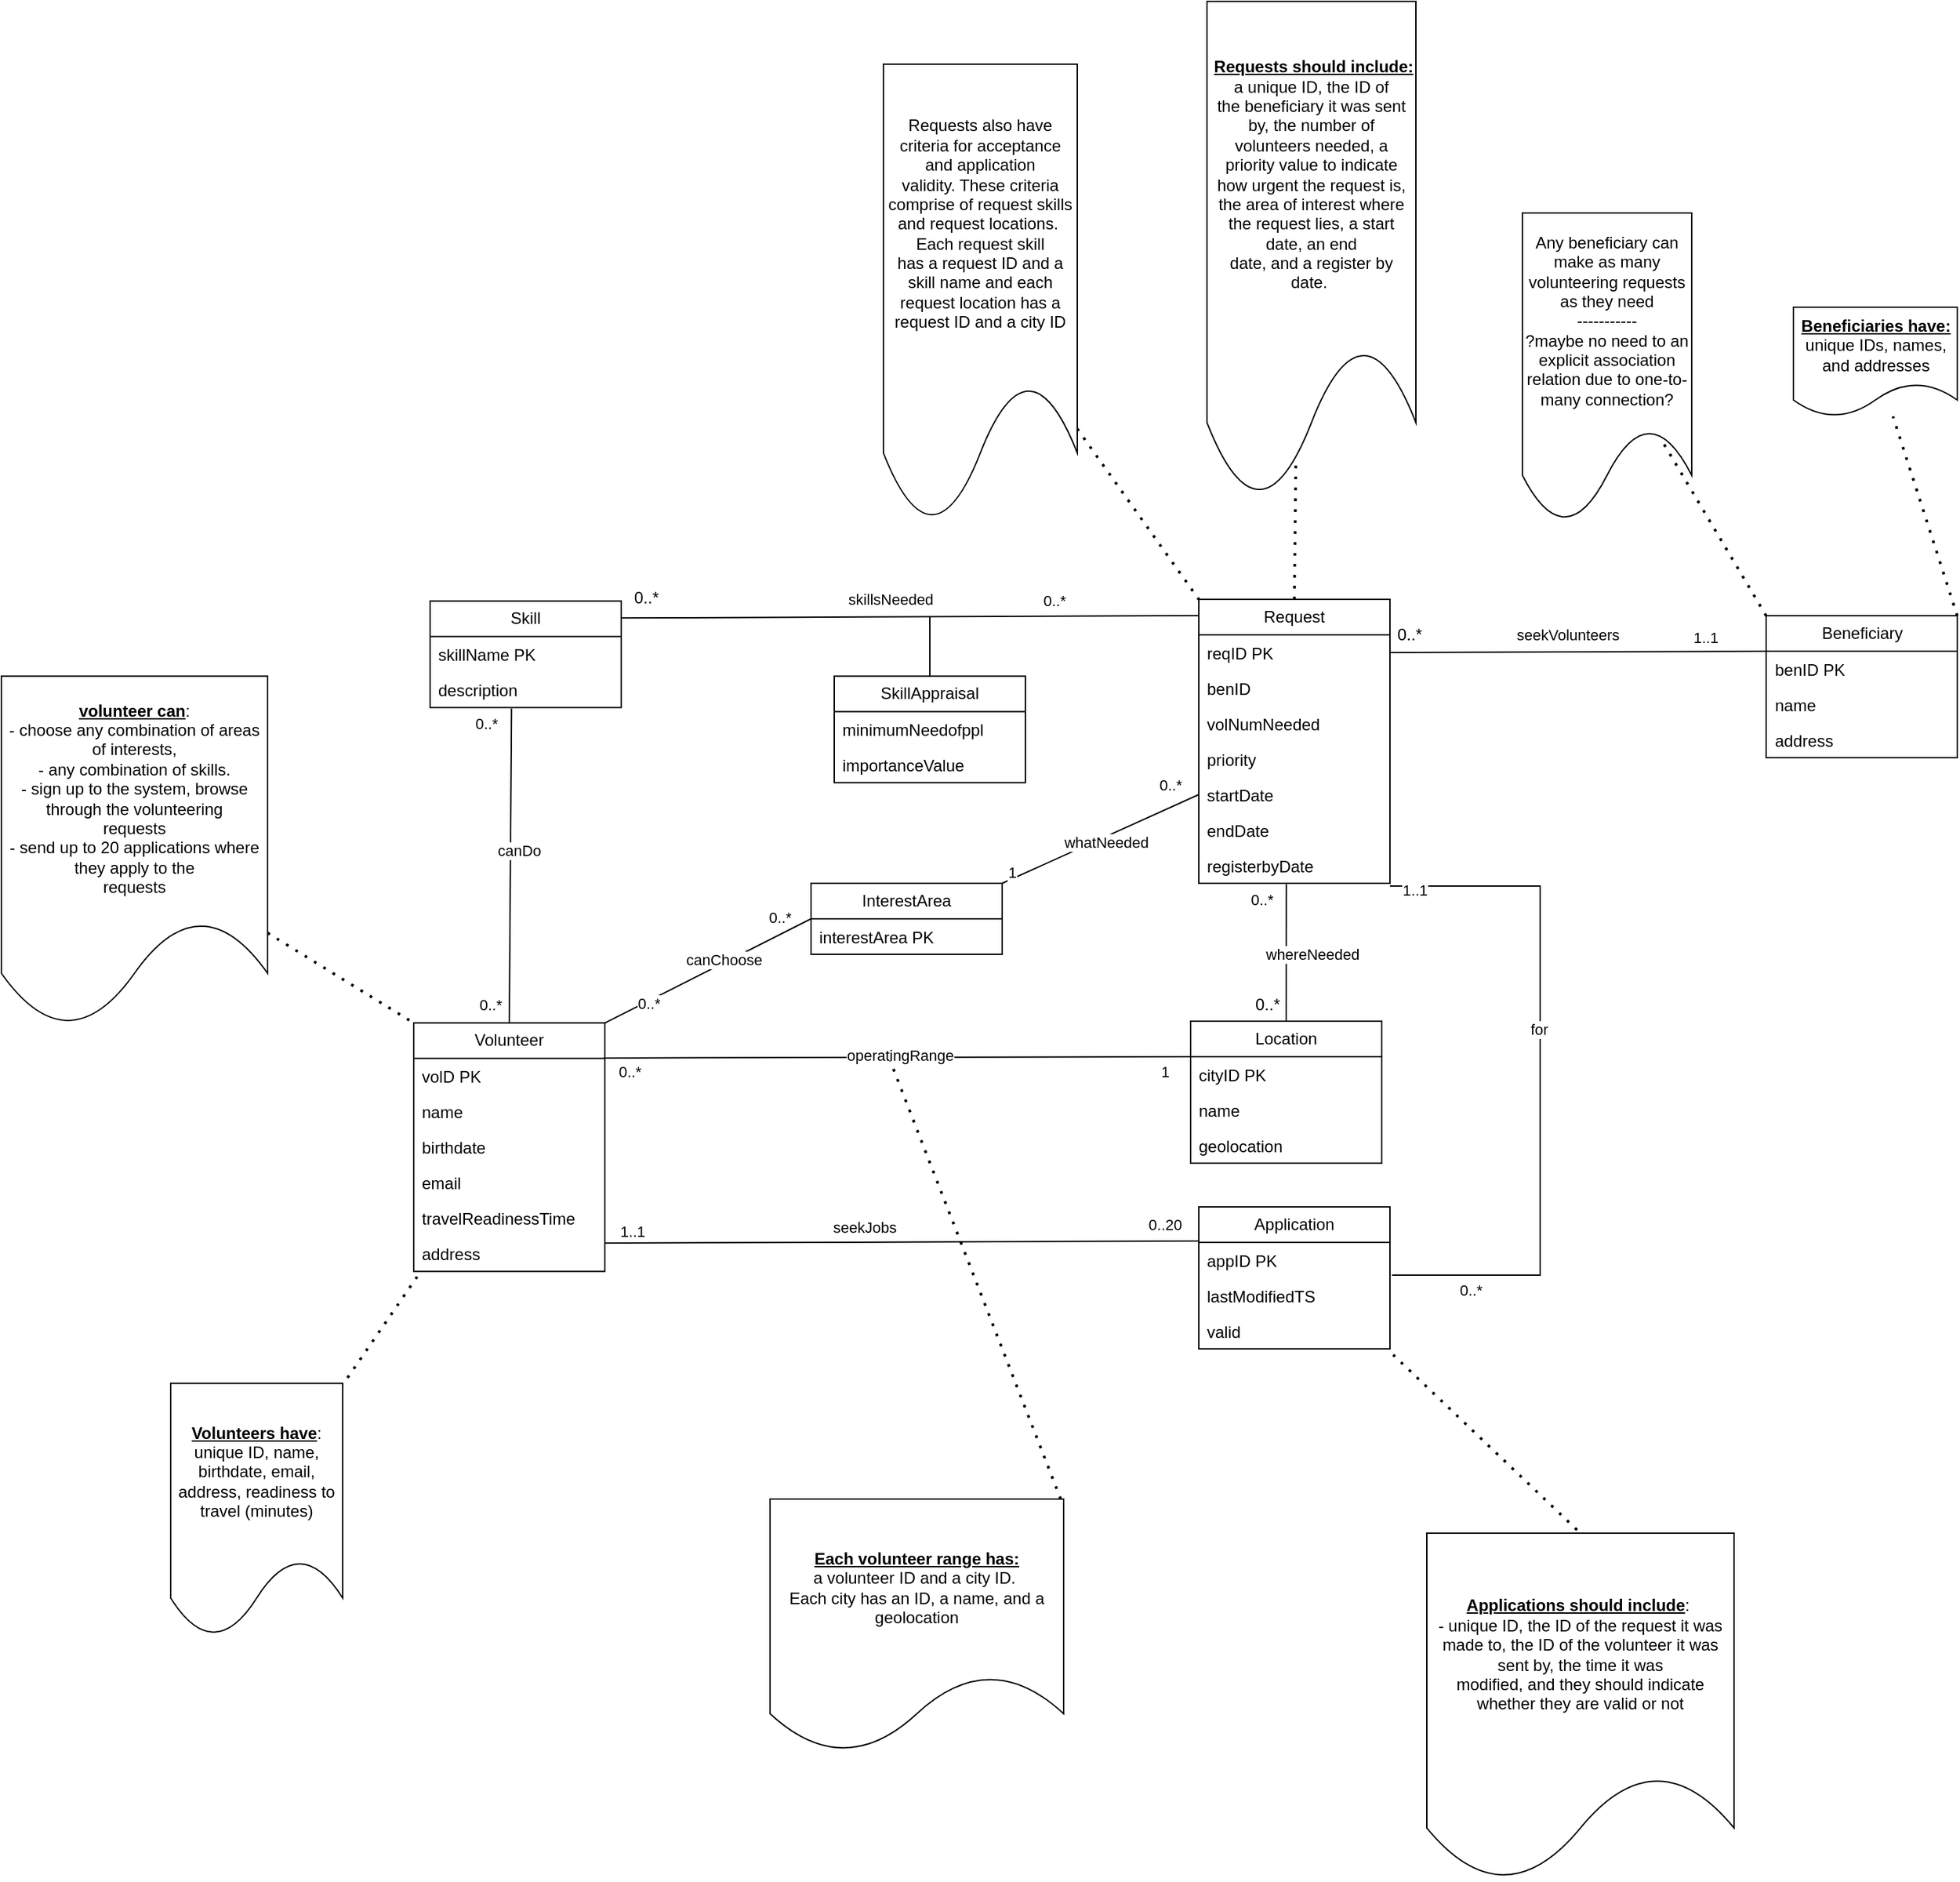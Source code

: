 <mxfile version="24.4.0" type="device">
  <diagram name="Page-1" id="inJNz4n0Zh9Nl0F3ZKG1">
    <mxGraphModel dx="1586" dy="1914" grid="0" gridSize="10" guides="1" tooltips="1" connect="1" arrows="1" fold="1" page="0" pageScale="1" pageWidth="850" pageHeight="1100" math="0" shadow="0">
      <root>
        <mxCell id="0" />
        <mxCell id="1" parent="0" />
        <mxCell id="FVu5-wftmzcErBMeZo72-6" value="Beneficiary" style="swimlane;fontStyle=0;childLayout=stackLayout;horizontal=1;startSize=26;fillColor=none;horizontalStack=0;resizeParent=1;resizeParentMax=0;resizeLast=0;collapsible=1;marginBottom=0;whiteSpace=wrap;html=1;" parent="1" vertex="1">
          <mxGeometry x="637.5" y="-23" width="140" height="104" as="geometry" />
        </mxCell>
        <mxCell id="FVu5-wftmzcErBMeZo72-7" value="benID PK" style="text;strokeColor=none;fillColor=none;align=left;verticalAlign=top;spacingLeft=4;spacingRight=4;overflow=hidden;rotatable=0;points=[[0,0.5],[1,0.5]];portConstraint=eastwest;whiteSpace=wrap;html=1;" parent="FVu5-wftmzcErBMeZo72-6" vertex="1">
          <mxGeometry y="26" width="140" height="26" as="geometry" />
        </mxCell>
        <mxCell id="FVu5-wftmzcErBMeZo72-8" value="name" style="text;strokeColor=none;fillColor=none;align=left;verticalAlign=top;spacingLeft=4;spacingRight=4;overflow=hidden;rotatable=0;points=[[0,0.5],[1,0.5]];portConstraint=eastwest;whiteSpace=wrap;html=1;" parent="FVu5-wftmzcErBMeZo72-6" vertex="1">
          <mxGeometry y="52" width="140" height="26" as="geometry" />
        </mxCell>
        <mxCell id="FVu5-wftmzcErBMeZo72-9" value="address" style="text;strokeColor=none;fillColor=none;align=left;verticalAlign=top;spacingLeft=4;spacingRight=4;overflow=hidden;rotatable=0;points=[[0,0.5],[1,0.5]];portConstraint=eastwest;whiteSpace=wrap;html=1;" parent="FVu5-wftmzcErBMeZo72-6" vertex="1">
          <mxGeometry y="78" width="140" height="26" as="geometry" />
        </mxCell>
        <mxCell id="FVu5-wftmzcErBMeZo72-20" value="&lt;b&gt;&lt;u&gt;Beneficiaries have:&lt;/u&gt;&lt;/b&gt; unique IDs, names, and addresses" style="shape=document;whiteSpace=wrap;html=1;boundedLbl=1;" parent="1" vertex="1">
          <mxGeometry x="657.5" y="-249" width="120" height="80" as="geometry" />
        </mxCell>
        <mxCell id="FVu5-wftmzcErBMeZo72-21" value="Any beneficiary can make as many &lt;br&gt;volunteering requests as they need&lt;br&gt;-----------&lt;div&gt;?maybe no need to an explicit association relation due to one-to-many connection?&lt;/div&gt;" style="shape=document;whiteSpace=wrap;html=1;boundedLbl=1;" parent="1" vertex="1">
          <mxGeometry x="459" y="-318" width="124" height="226" as="geometry" />
        </mxCell>
        <mxCell id="FVu5-wftmzcErBMeZo72-22" value="&amp;nbsp;&lt;b&gt;&lt;u&gt;Requests should include:&lt;/u&gt;&lt;/b&gt; a unique ID, the ID of the&amp;nbsp;beneficiary it was sent by, the number of volunteers needed, a priority value to indicate &lt;br&gt;how urgent the request is, the area of interest where the request lies, a start date, an end &lt;br&gt;date, and a register by date.&amp;nbsp;" style="shape=document;whiteSpace=wrap;html=1;boundedLbl=1;" parent="1" vertex="1">
          <mxGeometry x="228" y="-473" width="153" height="363" as="geometry" />
        </mxCell>
        <mxCell id="FVu5-wftmzcErBMeZo72-26" value="" style="endArrow=none;dashed=1;html=1;dashPattern=1 3;strokeWidth=2;rounded=0;fontSize=12;startSize=8;endSize=8;curved=1;exitX=1;exitY=0;exitDx=0;exitDy=0;" parent="1" source="FVu5-wftmzcErBMeZo72-6" target="FVu5-wftmzcErBMeZo72-20" edge="1">
          <mxGeometry width="50" height="50" relative="1" as="geometry">
            <mxPoint x="306.5" y="78" as="sourcePoint" />
            <mxPoint x="356.5" y="28" as="targetPoint" />
          </mxGeometry>
        </mxCell>
        <mxCell id="FVu5-wftmzcErBMeZo72-27" value="" style="endArrow=none;dashed=1;html=1;dashPattern=1 3;strokeWidth=2;rounded=0;fontSize=12;startSize=8;endSize=8;curved=1;exitX=0.5;exitY=0;exitDx=0;exitDy=0;entryX=0.425;entryY=0.936;entryDx=0;entryDy=0;entryPerimeter=0;" parent="1" source="FVu5-wftmzcErBMeZo72-13" target="FVu5-wftmzcErBMeZo72-22" edge="1">
          <mxGeometry width="50" height="50" relative="1" as="geometry">
            <mxPoint x="403" y="-7" as="sourcePoint" />
            <mxPoint x="393" y="-63" as="targetPoint" />
            <Array as="points" />
          </mxGeometry>
        </mxCell>
        <mxCell id="FVu5-wftmzcErBMeZo72-31" value="&lt;b&gt;&lt;u&gt;Volunteers have&lt;/u&gt;&lt;/b&gt;: unique ID, name, birthdate, email, address, readiness to &lt;br&gt;travel (minutes)" style="shape=document;whiteSpace=wrap;html=1;boundedLbl=1;" parent="1" vertex="1">
          <mxGeometry x="-531" y="539.28" width="126" height="185" as="geometry" />
        </mxCell>
        <mxCell id="FVu5-wftmzcErBMeZo72-32" style="edgeStyle=none;curved=1;rounded=0;orthogonalLoop=1;jettySize=auto;html=1;exitX=0.75;exitY=0;exitDx=0;exitDy=0;fontSize=12;startSize=8;endSize=8;" parent="1" source="FVu5-wftmzcErBMeZo72-31" target="FVu5-wftmzcErBMeZo72-31" edge="1">
          <mxGeometry relative="1" as="geometry" />
        </mxCell>
        <mxCell id="FVu5-wftmzcErBMeZo72-37" value="Requests also have criteria for acceptance and application&lt;br&gt;validity. These criteria comprise of request skills and request locations.&amp;nbsp;&lt;div&gt;Each request skill &lt;br&gt;has a request ID and a skill name and each request location has a request ID and a city ID&lt;/div&gt;" style="shape=document;whiteSpace=wrap;html=1;boundedLbl=1;" parent="1" vertex="1">
          <mxGeometry x="-9" y="-427" width="142" height="335" as="geometry" />
        </mxCell>
        <mxCell id="FVu5-wftmzcErBMeZo72-41" value="" style="endArrow=none;dashed=1;html=1;dashPattern=1 3;strokeWidth=2;rounded=0;fontSize=12;startSize=8;endSize=8;curved=1;exitX=0.018;exitY=1.148;exitDx=0;exitDy=0;exitPerimeter=0;" parent="1" source="FVu5-wftmzcErBMeZo72-36" target="FVu5-wftmzcErBMeZo72-31" edge="1">
          <mxGeometry width="50" height="50" relative="1" as="geometry">
            <mxPoint x="-531" y="-147.72" as="sourcePoint" />
            <mxPoint x="-481" y="-197.72" as="targetPoint" />
          </mxGeometry>
        </mxCell>
        <mxCell id="FVu5-wftmzcErBMeZo72-42" value="SkillAppraisal" style="swimlane;fontStyle=0;childLayout=stackLayout;horizontal=1;startSize=26;fillColor=none;horizontalStack=0;resizeParent=1;resizeParentMax=0;resizeLast=0;collapsible=1;marginBottom=0;whiteSpace=wrap;html=1;" parent="1" vertex="1">
          <mxGeometry x="-45" y="21.28" width="140" height="78" as="geometry" />
        </mxCell>
        <mxCell id="FVu5-wftmzcErBMeZo72-51" value="minimumNeedofppl" style="text;strokeColor=none;fillColor=none;align=left;verticalAlign=top;spacingLeft=4;spacingRight=4;overflow=hidden;rotatable=0;points=[[0,0.5],[1,0.5]];portConstraint=eastwest;whiteSpace=wrap;html=1;" parent="FVu5-wftmzcErBMeZo72-42" vertex="1">
          <mxGeometry y="26" width="140" height="26" as="geometry" />
        </mxCell>
        <mxCell id="_f30rzCHX-MgUP1Y_BIB-22" value="importanceValue" style="text;strokeColor=none;fillColor=none;align=left;verticalAlign=top;spacingLeft=4;spacingRight=4;overflow=hidden;rotatable=0;points=[[0,0.5],[1,0.5]];portConstraint=eastwest;whiteSpace=wrap;html=1;" parent="FVu5-wftmzcErBMeZo72-42" vertex="1">
          <mxGeometry y="52" width="140" height="26" as="geometry" />
        </mxCell>
        <mxCell id="_f30rzCHX-MgUP1Y_BIB-1" value="" style="endArrow=none;html=1;rounded=0;entryX=0;entryY=0.25;entryDx=0;entryDy=0;exitX=1;exitY=0.5;exitDx=0;exitDy=0;" parent="1" source="FVu5-wftmzcErBMeZo72-14" target="FVu5-wftmzcErBMeZo72-6" edge="1">
          <mxGeometry width="50" height="50" relative="1" as="geometry">
            <mxPoint x="410" y="8" as="sourcePoint" />
            <mxPoint x="221" y="-58" as="targetPoint" />
          </mxGeometry>
        </mxCell>
        <mxCell id="_f30rzCHX-MgUP1Y_BIB-8" value="&lt;span style=&quot;font-size: 12px;&quot;&gt;0..*&lt;/span&gt;" style="edgeLabel;html=1;align=center;verticalAlign=middle;resizable=0;points=[];" parent="_f30rzCHX-MgUP1Y_BIB-1" vertex="1" connectable="0">
          <mxGeometry x="0.097" y="-2" relative="1" as="geometry">
            <mxPoint x="-137" y="-15" as="offset" />
          </mxGeometry>
        </mxCell>
        <mxCell id="_f30rzCHX-MgUP1Y_BIB-9" value="1..1" style="edgeLabel;html=1;align=center;verticalAlign=middle;resizable=0;points=[];" parent="_f30rzCHX-MgUP1Y_BIB-1" vertex="1" connectable="0">
          <mxGeometry x="0.276" y="-1" relative="1" as="geometry">
            <mxPoint x="55" y="-12" as="offset" />
          </mxGeometry>
        </mxCell>
        <mxCell id="_f30rzCHX-MgUP1Y_BIB-43" value="seekVolunteers" style="edgeLabel;html=1;align=center;verticalAlign=middle;resizable=0;points=[];" parent="_f30rzCHX-MgUP1Y_BIB-1" vertex="1" connectable="0">
          <mxGeometry x="0.06" y="1" relative="1" as="geometry">
            <mxPoint x="-16" y="-12" as="offset" />
          </mxGeometry>
        </mxCell>
        <mxCell id="FVu5-wftmzcErBMeZo72-52" value="Skill" style="swimlane;fontStyle=0;childLayout=stackLayout;horizontal=1;startSize=26;fillColor=none;horizontalStack=0;resizeParent=1;resizeParentMax=0;resizeLast=0;collapsible=1;marginBottom=0;whiteSpace=wrap;html=1;" parent="1" vertex="1">
          <mxGeometry x="-341" y="-33.72" width="140" height="78" as="geometry" />
        </mxCell>
        <mxCell id="FVu5-wftmzcErBMeZo72-53" value="skillName PK" style="text;strokeColor=none;fillColor=none;align=left;verticalAlign=top;spacingLeft=4;spacingRight=4;overflow=hidden;rotatable=0;points=[[0,0.5],[1,0.5]];portConstraint=eastwest;whiteSpace=wrap;html=1;" parent="FVu5-wftmzcErBMeZo72-52" vertex="1">
          <mxGeometry y="26" width="140" height="26" as="geometry" />
        </mxCell>
        <mxCell id="_f30rzCHX-MgUP1Y_BIB-15" value="description" style="text;strokeColor=none;fillColor=none;align=left;verticalAlign=top;spacingLeft=4;spacingRight=4;overflow=hidden;rotatable=0;points=[[0,0.5],[1,0.5]];portConstraint=eastwest;whiteSpace=wrap;html=1;" parent="FVu5-wftmzcErBMeZo72-52" vertex="1">
          <mxGeometry y="52" width="140" height="26" as="geometry" />
        </mxCell>
        <mxCell id="FVu5-wftmzcErBMeZo72-57" value="Location" style="swimlane;fontStyle=0;childLayout=stackLayout;horizontal=1;startSize=26;fillColor=none;horizontalStack=0;resizeParent=1;resizeParentMax=0;resizeLast=0;collapsible=1;marginBottom=0;whiteSpace=wrap;html=1;" parent="1" vertex="1">
          <mxGeometry x="216" y="274" width="140" height="104" as="geometry" />
        </mxCell>
        <mxCell id="FVu5-wftmzcErBMeZo72-58" value="cityID PK" style="text;strokeColor=none;fillColor=none;align=left;verticalAlign=top;spacingLeft=4;spacingRight=4;overflow=hidden;rotatable=0;points=[[0,0.5],[1,0.5]];portConstraint=eastwest;whiteSpace=wrap;html=1;" parent="FVu5-wftmzcErBMeZo72-57" vertex="1">
          <mxGeometry y="26" width="140" height="26" as="geometry" />
        </mxCell>
        <mxCell id="_f30rzCHX-MgUP1Y_BIB-86" value="name" style="text;strokeColor=none;fillColor=none;align=left;verticalAlign=top;spacingLeft=4;spacingRight=4;overflow=hidden;rotatable=0;points=[[0,0.5],[1,0.5]];portConstraint=eastwest;whiteSpace=wrap;html=1;" parent="FVu5-wftmzcErBMeZo72-57" vertex="1">
          <mxGeometry y="52" width="140" height="26" as="geometry" />
        </mxCell>
        <mxCell id="_f30rzCHX-MgUP1Y_BIB-87" value="geolocation" style="text;strokeColor=none;fillColor=none;align=left;verticalAlign=top;spacingLeft=4;spacingRight=4;overflow=hidden;rotatable=0;points=[[0,0.5],[1,0.5]];portConstraint=eastwest;whiteSpace=wrap;html=1;" parent="FVu5-wftmzcErBMeZo72-57" vertex="1">
          <mxGeometry y="78" width="140" height="26" as="geometry" />
        </mxCell>
        <mxCell id="_f30rzCHX-MgUP1Y_BIB-18" value="" style="endArrow=none;html=1;rounded=0;entryX=0.003;entryY=0.057;entryDx=0;entryDy=0;exitX=1.001;exitY=0.159;exitDx=0;exitDy=0;entryPerimeter=0;exitPerimeter=0;" parent="1" source="FVu5-wftmzcErBMeZo72-52" target="FVu5-wftmzcErBMeZo72-13" edge="1">
          <mxGeometry width="50" height="50" relative="1" as="geometry">
            <mxPoint x="420" y="18" as="sourcePoint" />
            <mxPoint x="648" y="18" as="targetPoint" />
          </mxGeometry>
        </mxCell>
        <mxCell id="_f30rzCHX-MgUP1Y_BIB-19" value="&lt;span style=&quot;font-size: 12px;&quot;&gt;0..*&lt;/span&gt;" style="edgeLabel;html=1;align=center;verticalAlign=middle;resizable=0;points=[];" parent="_f30rzCHX-MgUP1Y_BIB-18" vertex="1" connectable="0">
          <mxGeometry x="0.097" y="-2" relative="1" as="geometry">
            <mxPoint x="-214" y="-16" as="offset" />
          </mxGeometry>
        </mxCell>
        <mxCell id="_f30rzCHX-MgUP1Y_BIB-20" value="0..*" style="edgeLabel;html=1;align=center;verticalAlign=middle;resizable=0;points=[];" parent="_f30rzCHX-MgUP1Y_BIB-18" vertex="1" connectable="0">
          <mxGeometry x="0.276" y="-1" relative="1" as="geometry">
            <mxPoint x="47" y="-13" as="offset" />
          </mxGeometry>
        </mxCell>
        <mxCell id="_f30rzCHX-MgUP1Y_BIB-21" value="skillsNeeded" style="edgeLabel;html=1;align=center;verticalAlign=middle;resizable=0;points=[];" parent="_f30rzCHX-MgUP1Y_BIB-18" vertex="1" connectable="0">
          <mxGeometry x="-0.257" y="1" relative="1" as="geometry">
            <mxPoint x="40" y="-12" as="offset" />
          </mxGeometry>
        </mxCell>
        <mxCell id="_f30rzCHX-MgUP1Y_BIB-23" value="" style="endArrow=none;html=1;rounded=0;exitX=0.5;exitY=0;exitDx=0;exitDy=0;" parent="1" source="FVu5-wftmzcErBMeZo72-42" edge="1">
          <mxGeometry width="50" height="50" relative="1" as="geometry">
            <mxPoint x="-149" y="35" as="sourcePoint" />
            <mxPoint x="25" y="-22" as="targetPoint" />
          </mxGeometry>
        </mxCell>
        <mxCell id="_f30rzCHX-MgUP1Y_BIB-25" value="" style="endArrow=none;html=1;rounded=0;entryX=0.458;entryY=1.023;entryDx=0;entryDy=0;entryPerimeter=0;exitX=0.5;exitY=0;exitDx=0;exitDy=0;" parent="1" source="FVu5-wftmzcErBMeZo72-57" target="FVu5-wftmzcErBMeZo72-28" edge="1">
          <mxGeometry width="50" height="50" relative="1" as="geometry">
            <mxPoint x="401" y="258" as="sourcePoint" />
            <mxPoint x="385" y="252" as="targetPoint" />
          </mxGeometry>
        </mxCell>
        <mxCell id="_f30rzCHX-MgUP1Y_BIB-26" value="&lt;span style=&quot;font-size: 12px;&quot;&gt;0..*&lt;/span&gt;" style="edgeLabel;html=1;align=center;verticalAlign=middle;resizable=0;points=[];" parent="_f30rzCHX-MgUP1Y_BIB-25" vertex="1" connectable="0">
          <mxGeometry x="0.097" y="-2" relative="1" as="geometry">
            <mxPoint x="-16" y="43" as="offset" />
          </mxGeometry>
        </mxCell>
        <mxCell id="_f30rzCHX-MgUP1Y_BIB-27" value="0..*" style="edgeLabel;html=1;align=center;verticalAlign=middle;resizable=0;points=[];" parent="_f30rzCHX-MgUP1Y_BIB-25" vertex="1" connectable="0">
          <mxGeometry x="0.276" y="-1" relative="1" as="geometry">
            <mxPoint x="-19" y="-25" as="offset" />
          </mxGeometry>
        </mxCell>
        <mxCell id="_f30rzCHX-MgUP1Y_BIB-28" value="whereNeeded" style="edgeLabel;html=1;align=center;verticalAlign=middle;resizable=0;points=[];" parent="_f30rzCHX-MgUP1Y_BIB-25" vertex="1" connectable="0">
          <mxGeometry x="-0.257" y="1" relative="1" as="geometry">
            <mxPoint x="20" y="-12" as="offset" />
          </mxGeometry>
        </mxCell>
        <mxCell id="_f30rzCHX-MgUP1Y_BIB-29" value="" style="endArrow=none;html=1;rounded=0;entryX=0.426;entryY=1.027;entryDx=0;entryDy=0;entryPerimeter=0;exitX=0.5;exitY=0;exitDx=0;exitDy=0;" parent="1" source="FVu5-wftmzcErBMeZo72-2" target="_f30rzCHX-MgUP1Y_BIB-15" edge="1">
          <mxGeometry width="50" height="50" relative="1" as="geometry">
            <mxPoint x="-537" y="133.28" as="sourcePoint" />
            <mxPoint x="-487" y="83.28" as="targetPoint" />
          </mxGeometry>
        </mxCell>
        <mxCell id="_f30rzCHX-MgUP1Y_BIB-30" value="0..*" style="edgeLabel;html=1;align=center;verticalAlign=middle;resizable=0;points=[];" parent="_f30rzCHX-MgUP1Y_BIB-29" vertex="1" connectable="0">
          <mxGeometry x="-0.052" y="-3" relative="1" as="geometry">
            <mxPoint x="-21" y="-111" as="offset" />
          </mxGeometry>
        </mxCell>
        <mxCell id="_f30rzCHX-MgUP1Y_BIB-31" value="0..*" style="edgeLabel;html=1;align=center;verticalAlign=middle;resizable=0;points=[];" parent="_f30rzCHX-MgUP1Y_BIB-29" vertex="1" connectable="0">
          <mxGeometry x="0.18" y="1" relative="1" as="geometry">
            <mxPoint x="-14" y="122" as="offset" />
          </mxGeometry>
        </mxCell>
        <mxCell id="_f30rzCHX-MgUP1Y_BIB-32" value="canDo" style="edgeLabel;html=1;align=center;verticalAlign=middle;resizable=0;points=[];" parent="_f30rzCHX-MgUP1Y_BIB-29" vertex="1" connectable="0">
          <mxGeometry x="0.185" y="-1" relative="1" as="geometry">
            <mxPoint x="5" y="10" as="offset" />
          </mxGeometry>
        </mxCell>
        <mxCell id="FVu5-wftmzcErBMeZo72-13" value="Request" style="swimlane;fontStyle=0;childLayout=stackLayout;horizontal=1;startSize=26;fillColor=none;horizontalStack=0;resizeParent=1;resizeParentMax=0;resizeLast=0;collapsible=1;marginBottom=0;whiteSpace=wrap;html=1;" parent="1" vertex="1">
          <mxGeometry x="222" y="-35" width="140" height="208" as="geometry" />
        </mxCell>
        <mxCell id="FVu5-wftmzcErBMeZo72-14" value="reqID PK" style="text;strokeColor=none;fillColor=none;align=left;verticalAlign=top;spacingLeft=4;spacingRight=4;overflow=hidden;rotatable=0;points=[[0,0.5],[1,0.5]];portConstraint=eastwest;whiteSpace=wrap;html=1;" parent="FVu5-wftmzcErBMeZo72-13" vertex="1">
          <mxGeometry y="26" width="140" height="26" as="geometry" />
        </mxCell>
        <mxCell id="_f30rzCHX-MgUP1Y_BIB-42" value="benID" style="text;strokeColor=none;fillColor=none;align=left;verticalAlign=top;spacingLeft=4;spacingRight=4;overflow=hidden;rotatable=0;points=[[0,0.5],[1,0.5]];portConstraint=eastwest;whiteSpace=wrap;html=1;" parent="FVu5-wftmzcErBMeZo72-13" vertex="1">
          <mxGeometry y="52" width="140" height="26" as="geometry" />
        </mxCell>
        <mxCell id="FVu5-wftmzcErBMeZo72-15" value="volNumNeeded" style="text;strokeColor=none;fillColor=none;align=left;verticalAlign=top;spacingLeft=4;spacingRight=4;overflow=hidden;rotatable=0;points=[[0,0.5],[1,0.5]];portConstraint=eastwest;whiteSpace=wrap;html=1;" parent="FVu5-wftmzcErBMeZo72-13" vertex="1">
          <mxGeometry y="78" width="140" height="26" as="geometry" />
        </mxCell>
        <mxCell id="FVu5-wftmzcErBMeZo72-16" value="priority" style="text;strokeColor=none;fillColor=none;align=left;verticalAlign=top;spacingLeft=4;spacingRight=4;overflow=hidden;rotatable=0;points=[[0,0.5],[1,0.5]];portConstraint=eastwest;whiteSpace=wrap;html=1;" parent="FVu5-wftmzcErBMeZo72-13" vertex="1">
          <mxGeometry y="104" width="140" height="26" as="geometry" />
        </mxCell>
        <mxCell id="FVu5-wftmzcErBMeZo72-24" value="startDate" style="text;strokeColor=none;fillColor=none;align=left;verticalAlign=top;spacingLeft=4;spacingRight=4;overflow=hidden;rotatable=0;points=[[0,0.5],[1,0.5]];portConstraint=eastwest;whiteSpace=wrap;html=1;" parent="FVu5-wftmzcErBMeZo72-13" vertex="1">
          <mxGeometry y="130" width="140" height="26" as="geometry" />
        </mxCell>
        <mxCell id="FVu5-wftmzcErBMeZo72-25" value="endDate" style="text;strokeColor=none;fillColor=none;align=left;verticalAlign=top;spacingLeft=4;spacingRight=4;overflow=hidden;rotatable=0;points=[[0,0.5],[1,0.5]];portConstraint=eastwest;whiteSpace=wrap;html=1;" parent="FVu5-wftmzcErBMeZo72-13" vertex="1">
          <mxGeometry y="156" width="140" height="26" as="geometry" />
        </mxCell>
        <mxCell id="FVu5-wftmzcErBMeZo72-28" value="registerbyDate" style="text;strokeColor=none;fillColor=none;align=left;verticalAlign=top;spacingLeft=4;spacingRight=4;overflow=hidden;rotatable=0;points=[[0,0.5],[1,0.5]];portConstraint=eastwest;whiteSpace=wrap;html=1;" parent="FVu5-wftmzcErBMeZo72-13" vertex="1">
          <mxGeometry y="182" width="140" height="26" as="geometry" />
        </mxCell>
        <mxCell id="FVu5-wftmzcErBMeZo72-2" value="Volunteer" style="swimlane;fontStyle=0;childLayout=stackLayout;horizontal=1;startSize=26;fillColor=none;horizontalStack=0;resizeParent=1;resizeParentMax=0;resizeLast=0;collapsible=1;marginBottom=0;whiteSpace=wrap;html=1;" parent="1" vertex="1">
          <mxGeometry x="-353" y="275.28" width="140" height="182" as="geometry" />
        </mxCell>
        <mxCell id="FVu5-wftmzcErBMeZo72-3" value="volD PK" style="text;strokeColor=none;fillColor=none;align=left;verticalAlign=top;spacingLeft=4;spacingRight=4;overflow=hidden;rotatable=0;points=[[0,0.5],[1,0.5]];portConstraint=eastwest;whiteSpace=wrap;html=1;" parent="FVu5-wftmzcErBMeZo72-2" vertex="1">
          <mxGeometry y="26" width="140" height="26" as="geometry" />
        </mxCell>
        <mxCell id="FVu5-wftmzcErBMeZo72-4" value="name" style="text;strokeColor=none;fillColor=none;align=left;verticalAlign=top;spacingLeft=4;spacingRight=4;overflow=hidden;rotatable=0;points=[[0,0.5],[1,0.5]];portConstraint=eastwest;whiteSpace=wrap;html=1;" parent="FVu5-wftmzcErBMeZo72-2" vertex="1">
          <mxGeometry y="52" width="140" height="26" as="geometry" />
        </mxCell>
        <mxCell id="FVu5-wftmzcErBMeZo72-5" value="birthdate" style="text;strokeColor=none;fillColor=none;align=left;verticalAlign=top;spacingLeft=4;spacingRight=4;overflow=hidden;rotatable=0;points=[[0,0.5],[1,0.5]];portConstraint=eastwest;whiteSpace=wrap;html=1;" parent="FVu5-wftmzcErBMeZo72-2" vertex="1">
          <mxGeometry y="78" width="140" height="26" as="geometry" />
        </mxCell>
        <mxCell id="FVu5-wftmzcErBMeZo72-35" value="email" style="text;strokeColor=none;fillColor=none;align=left;verticalAlign=top;spacingLeft=4;spacingRight=4;overflow=hidden;rotatable=0;points=[[0,0.5],[1,0.5]];portConstraint=eastwest;whiteSpace=wrap;html=1;" parent="FVu5-wftmzcErBMeZo72-2" vertex="1">
          <mxGeometry y="104" width="140" height="26" as="geometry" />
        </mxCell>
        <mxCell id="FVu5-wftmzcErBMeZo72-34" value="travelReadinessTime" style="text;strokeColor=none;fillColor=none;align=left;verticalAlign=top;spacingLeft=4;spacingRight=4;overflow=hidden;rotatable=0;points=[[0,0.5],[1,0.5]];portConstraint=eastwest;whiteSpace=wrap;html=1;" parent="FVu5-wftmzcErBMeZo72-2" vertex="1">
          <mxGeometry y="130" width="140" height="26" as="geometry" />
        </mxCell>
        <mxCell id="FVu5-wftmzcErBMeZo72-36" value="address" style="text;strokeColor=none;fillColor=none;align=left;verticalAlign=top;spacingLeft=4;spacingRight=4;overflow=hidden;rotatable=0;points=[[0,0.5],[1,0.5]];portConstraint=eastwest;whiteSpace=wrap;html=1;" parent="FVu5-wftmzcErBMeZo72-2" vertex="1">
          <mxGeometry y="156" width="140" height="26" as="geometry" />
        </mxCell>
        <mxCell id="_f30rzCHX-MgUP1Y_BIB-54" value="" style="endArrow=none;html=1;rounded=0;exitX=1.003;exitY=1.201;exitDx=0;exitDy=0;exitPerimeter=0;entryX=1;entryY=0;entryDx=0;entryDy=0;" parent="1" source="FVu5-wftmzcErBMeZo72-34" edge="1">
          <mxGeometry width="50" height="50" relative="1" as="geometry">
            <mxPoint x="-16" y="429" as="sourcePoint" />
            <mxPoint x="222" y="435" as="targetPoint" />
          </mxGeometry>
        </mxCell>
        <mxCell id="_f30rzCHX-MgUP1Y_BIB-55" value="1..1" style="edgeLabel;html=1;align=center;verticalAlign=middle;resizable=0;points=[];" parent="_f30rzCHX-MgUP1Y_BIB-54" vertex="1" connectable="0">
          <mxGeometry x="0.021" y="-1" relative="1" as="geometry">
            <mxPoint x="-203" y="-9" as="offset" />
          </mxGeometry>
        </mxCell>
        <mxCell id="_f30rzCHX-MgUP1Y_BIB-56" value="0..20" style="edgeLabel;html=1;align=center;verticalAlign=middle;resizable=0;points=[];" parent="_f30rzCHX-MgUP1Y_BIB-54" vertex="1" connectable="0">
          <mxGeometry x="0.042" y="2" relative="1" as="geometry">
            <mxPoint x="183" y="-11" as="offset" />
          </mxGeometry>
        </mxCell>
        <mxCell id="_f30rzCHX-MgUP1Y_BIB-57" value="seekJobs" style="edgeLabel;html=1;align=center;verticalAlign=middle;resizable=0;points=[];" parent="_f30rzCHX-MgUP1Y_BIB-54" vertex="1" connectable="0">
          <mxGeometry x="-0.141" relative="1" as="geometry">
            <mxPoint x="3" y="-11" as="offset" />
          </mxGeometry>
        </mxCell>
        <mxCell id="_f30rzCHX-MgUP1Y_BIB-58" value="&lt;b&gt;&lt;u&gt;volunteer can&lt;/u&gt;&lt;/b&gt;:&lt;div&gt;- choose any combination of areas of interests,&lt;/div&gt;&lt;div&gt;- any combination of skills.&lt;br&gt;&lt;/div&gt;&lt;div&gt;-&amp;nbsp;&lt;span style=&quot;background-color: initial;&quot;&gt;sign up to the system, browse through the volunteering&lt;/span&gt;&lt;/div&gt;&lt;div&gt;requests&lt;/div&gt;&lt;div&gt;- send up to 20 applications where they apply to the&lt;/div&gt;&lt;div&gt;requests&lt;/div&gt;" style="shape=document;whiteSpace=wrap;html=1;boundedLbl=1;" parent="1" vertex="1">
          <mxGeometry x="-655" y="21.28" width="195" height="256" as="geometry" />
        </mxCell>
        <mxCell id="_f30rzCHX-MgUP1Y_BIB-59" value="&lt;span style=&quot;text-align: left;&quot;&gt;InterestArea&lt;/span&gt;" style="swimlane;fontStyle=0;childLayout=stackLayout;horizontal=1;startSize=26;fillColor=none;horizontalStack=0;resizeParent=1;resizeParentMax=0;resizeLast=0;collapsible=1;marginBottom=0;whiteSpace=wrap;html=1;" parent="1" vertex="1">
          <mxGeometry x="-62" y="173" width="140" height="52" as="geometry" />
        </mxCell>
        <mxCell id="_f30rzCHX-MgUP1Y_BIB-60" value="interestArea PK" style="text;strokeColor=none;fillColor=none;align=left;verticalAlign=top;spacingLeft=4;spacingRight=4;overflow=hidden;rotatable=0;points=[[0,0.5],[1,0.5]];portConstraint=eastwest;whiteSpace=wrap;html=1;" parent="_f30rzCHX-MgUP1Y_BIB-59" vertex="1">
          <mxGeometry y="26" width="140" height="26" as="geometry" />
        </mxCell>
        <mxCell id="_f30rzCHX-MgUP1Y_BIB-63" value="" style="endArrow=none;dashed=1;html=1;dashPattern=1 3;strokeWidth=2;rounded=0;fontSize=12;startSize=8;endSize=8;curved=1;entryX=0;entryY=0;entryDx=0;entryDy=0;" parent="1" source="FVu5-wftmzcErBMeZo72-37" target="FVu5-wftmzcErBMeZo72-13" edge="1">
          <mxGeometry width="50" height="50" relative="1" as="geometry">
            <mxPoint x="-92" y="465" as="sourcePoint" />
            <mxPoint x="103" y="-37" as="targetPoint" />
          </mxGeometry>
        </mxCell>
        <mxCell id="_f30rzCHX-MgUP1Y_BIB-64" value="" style="endArrow=none;dashed=1;html=1;dashPattern=1 3;strokeWidth=2;rounded=0;fontSize=12;startSize=8;endSize=8;curved=1;entryX=0;entryY=0;entryDx=0;entryDy=0;" parent="1" source="_f30rzCHX-MgUP1Y_BIB-58" target="FVu5-wftmzcErBMeZo72-2" edge="1">
          <mxGeometry width="50" height="50" relative="1" as="geometry">
            <mxPoint x="-265" y="476.28" as="sourcePoint" />
            <mxPoint x="-290" y="184.28" as="targetPoint" />
          </mxGeometry>
        </mxCell>
        <mxCell id="_f30rzCHX-MgUP1Y_BIB-67" value="" style="group" parent="1" vertex="1" connectable="0">
          <mxGeometry x="222" y="410" width="194" height="156" as="geometry" />
        </mxCell>
        <mxCell id="_f30rzCHX-MgUP1Y_BIB-45" value="Application" style="swimlane;fontStyle=0;childLayout=stackLayout;horizontal=1;startSize=26;fillColor=none;horizontalStack=0;resizeParent=1;resizeParentMax=0;resizeLast=0;collapsible=1;marginBottom=0;whiteSpace=wrap;html=1;" parent="_f30rzCHX-MgUP1Y_BIB-67" vertex="1">
          <mxGeometry width="140" height="104" as="geometry" />
        </mxCell>
        <mxCell id="_f30rzCHX-MgUP1Y_BIB-46" value="appID PK" style="text;strokeColor=none;fillColor=none;align=left;verticalAlign=top;spacingLeft=4;spacingRight=4;overflow=hidden;rotatable=0;points=[[0,0.5],[1,0.5]];portConstraint=eastwest;whiteSpace=wrap;html=1;" parent="_f30rzCHX-MgUP1Y_BIB-45" vertex="1">
          <mxGeometry y="26" width="140" height="26" as="geometry" />
        </mxCell>
        <mxCell id="_f30rzCHX-MgUP1Y_BIB-49" value="lastModifiedTS" style="text;strokeColor=none;fillColor=none;align=left;verticalAlign=top;spacingLeft=4;spacingRight=4;overflow=hidden;rotatable=0;points=[[0,0.5],[1,0.5]];portConstraint=eastwest;whiteSpace=wrap;html=1;" parent="_f30rzCHX-MgUP1Y_BIB-45" vertex="1">
          <mxGeometry y="52" width="140" height="26" as="geometry" />
        </mxCell>
        <mxCell id="_f30rzCHX-MgUP1Y_BIB-52" value="valid" style="text;strokeColor=none;fillColor=none;align=left;verticalAlign=top;spacingLeft=4;spacingRight=4;overflow=hidden;rotatable=0;points=[[0,0.5],[1,0.5]];portConstraint=eastwest;whiteSpace=wrap;html=1;" parent="_f30rzCHX-MgUP1Y_BIB-45" vertex="1">
          <mxGeometry y="78" width="140" height="26" as="geometry" />
        </mxCell>
        <mxCell id="_f30rzCHX-MgUP1Y_BIB-68" value="" style="endArrow=none;html=1;rounded=0;exitX=1.011;exitY=-0.079;exitDx=0;exitDy=0;entryX=1;entryY=1.077;entryDx=0;entryDy=0;entryPerimeter=0;exitPerimeter=0;" parent="1" source="_f30rzCHX-MgUP1Y_BIB-49" target="FVu5-wftmzcErBMeZo72-28" edge="1">
          <mxGeometry width="50" height="50" relative="1" as="geometry">
            <mxPoint x="406" y="451.5" as="sourcePoint" />
            <mxPoint x="502" y="379" as="targetPoint" />
            <Array as="points">
              <mxPoint x="472" y="460" />
              <mxPoint x="472" y="175" />
            </Array>
          </mxGeometry>
        </mxCell>
        <mxCell id="_f30rzCHX-MgUP1Y_BIB-69" value="1..1" style="edgeLabel;html=1;align=center;verticalAlign=middle;resizable=0;points=[];" parent="_f30rzCHX-MgUP1Y_BIB-68" vertex="1" connectable="0">
          <mxGeometry x="0.233" y="-2" relative="1" as="geometry">
            <mxPoint x="-94" y="-80" as="offset" />
          </mxGeometry>
        </mxCell>
        <mxCell id="_f30rzCHX-MgUP1Y_BIB-70" value="0..*" style="edgeLabel;html=1;align=center;verticalAlign=middle;resizable=0;points=[];" parent="_f30rzCHX-MgUP1Y_BIB-68" vertex="1" connectable="0">
          <mxGeometry x="-0.132" y="1" relative="1" as="geometry">
            <mxPoint x="-50" y="121" as="offset" />
          </mxGeometry>
        </mxCell>
        <mxCell id="7oB-ivHYnVd-OKBK7off-4" value="for" style="edgeLabel;html=1;align=center;verticalAlign=middle;resizable=0;points=[];" parent="_f30rzCHX-MgUP1Y_BIB-68" vertex="1" connectable="0">
          <mxGeometry x="0.146" y="1" relative="1" as="geometry">
            <mxPoint as="offset" />
          </mxGeometry>
        </mxCell>
        <mxCell id="_f30rzCHX-MgUP1Y_BIB-72" value="" style="endArrow=none;html=1;rounded=0;entryX=0;entryY=0.5;entryDx=0;entryDy=0;exitX=1;exitY=0;exitDx=0;exitDy=0;" parent="1" source="FVu5-wftmzcErBMeZo72-2" target="_f30rzCHX-MgUP1Y_BIB-59" edge="1">
          <mxGeometry width="50" height="50" relative="1" as="geometry">
            <mxPoint x="-128" y="299.28" as="sourcePoint" />
            <mxPoint x="-97" y="224.29" as="targetPoint" />
          </mxGeometry>
        </mxCell>
        <mxCell id="_f30rzCHX-MgUP1Y_BIB-73" value="canChoose" style="edgeLabel;html=1;align=center;verticalAlign=middle;resizable=0;points=[];" parent="_f30rzCHX-MgUP1Y_BIB-72" vertex="1" connectable="0">
          <mxGeometry x="0.323" y="1" relative="1" as="geometry">
            <mxPoint x="-13" y="5" as="offset" />
          </mxGeometry>
        </mxCell>
        <mxCell id="_f30rzCHX-MgUP1Y_BIB-74" value="0..*" style="edgeLabel;html=1;align=center;verticalAlign=middle;resizable=0;points=[];" parent="_f30rzCHX-MgUP1Y_BIB-72" vertex="1" connectable="0">
          <mxGeometry x="0.012" y="1" relative="1" as="geometry">
            <mxPoint x="52" y="-38" as="offset" />
          </mxGeometry>
        </mxCell>
        <mxCell id="_f30rzCHX-MgUP1Y_BIB-75" value="0..*" style="edgeLabel;html=1;align=center;verticalAlign=middle;resizable=0;points=[];" parent="_f30rzCHX-MgUP1Y_BIB-72" vertex="1" connectable="0">
          <mxGeometry x="-0.282" y="1" relative="1" as="geometry">
            <mxPoint x="-22" y="14" as="offset" />
          </mxGeometry>
        </mxCell>
        <mxCell id="_f30rzCHX-MgUP1Y_BIB-77" value="" style="endArrow=none;html=1;rounded=0;entryX=0;entryY=0.5;entryDx=0;entryDy=0;exitX=1;exitY=0;exitDx=0;exitDy=0;" parent="1" source="_f30rzCHX-MgUP1Y_BIB-59" target="FVu5-wftmzcErBMeZo72-24" edge="1">
          <mxGeometry width="50" height="50" relative="1" as="geometry">
            <mxPoint x="69" y="113" as="sourcePoint" />
            <mxPoint x="119" y="63" as="targetPoint" />
          </mxGeometry>
        </mxCell>
        <mxCell id="_f30rzCHX-MgUP1Y_BIB-78" value="whatNeeded" style="edgeLabel;html=1;align=center;verticalAlign=middle;resizable=0;points=[];" parent="_f30rzCHX-MgUP1Y_BIB-77" vertex="1" connectable="0">
          <mxGeometry x="0.161" relative="1" as="geometry">
            <mxPoint x="-8" y="7" as="offset" />
          </mxGeometry>
        </mxCell>
        <mxCell id="_f30rzCHX-MgUP1Y_BIB-79" value="1" style="edgeLabel;html=1;align=center;verticalAlign=middle;resizable=0;points=[];" parent="_f30rzCHX-MgUP1Y_BIB-77" vertex="1" connectable="0">
          <mxGeometry x="-0.276" y="-2" relative="1" as="geometry">
            <mxPoint x="-46" y="13" as="offset" />
          </mxGeometry>
        </mxCell>
        <mxCell id="_f30rzCHX-MgUP1Y_BIB-80" value="0..*" style="edgeLabel;html=1;align=center;verticalAlign=middle;resizable=0;points=[];" parent="_f30rzCHX-MgUP1Y_BIB-77" vertex="1" connectable="0">
          <mxGeometry x="-0.319" y="1" relative="1" as="geometry">
            <mxPoint x="74" y="-49" as="offset" />
          </mxGeometry>
        </mxCell>
        <mxCell id="_f30rzCHX-MgUP1Y_BIB-81" value="&lt;u&gt;&lt;b&gt;Applications should include&lt;/b&gt;&lt;/u&gt;:&amp;nbsp;&lt;div&gt;-&amp;nbsp;&lt;span style=&quot;background-color: initial;&quot;&gt;unique ID, the ID of the request it was&lt;/span&gt;&lt;/div&gt;&lt;div&gt;made to, the ID of the volunteer it was sent by, the time it was&lt;/div&gt;&lt;div&gt;modified, and they should indicate whether they are valid or not&lt;/div&gt;" style="shape=document;whiteSpace=wrap;html=1;boundedLbl=1;" parent="1" vertex="1">
          <mxGeometry x="389" y="649" width="225" height="254" as="geometry" />
        </mxCell>
        <mxCell id="_f30rzCHX-MgUP1Y_BIB-82" value="" style="endArrow=none;dashed=1;html=1;dashPattern=1 3;strokeWidth=2;rounded=0;fontSize=12;startSize=8;endSize=8;curved=1;exitX=0;exitY=0;exitDx=0;exitDy=0;entryX=0.835;entryY=0.748;entryDx=0;entryDy=0;entryPerimeter=0;" parent="1" source="FVu5-wftmzcErBMeZo72-6" target="FVu5-wftmzcErBMeZo72-21" edge="1">
          <mxGeometry width="50" height="50" relative="1" as="geometry">
            <mxPoint x="718" y="-13" as="sourcePoint" />
            <mxPoint x="763" y="-126" as="targetPoint" />
          </mxGeometry>
        </mxCell>
        <mxCell id="_f30rzCHX-MgUP1Y_BIB-83" value="" style="endArrow=none;dashed=1;html=1;dashPattern=1 3;strokeWidth=2;rounded=0;fontSize=12;startSize=8;endSize=8;curved=1;exitX=1.017;exitY=1.169;exitDx=0;exitDy=0;entryX=0.5;entryY=0;entryDx=0;entryDy=0;exitPerimeter=0;" parent="1" source="_f30rzCHX-MgUP1Y_BIB-52" target="_f30rzCHX-MgUP1Y_BIB-81" edge="1">
          <mxGeometry width="50" height="50" relative="1" as="geometry">
            <mxPoint x="-340" y="471" as="sourcePoint" />
            <mxPoint x="-395" y="550" as="targetPoint" />
          </mxGeometry>
        </mxCell>
        <mxCell id="_f30rzCHX-MgUP1Y_BIB-85" value="&lt;div&gt;&lt;b&gt;&lt;u&gt;Each volunteer range&amp;nbsp;has:&lt;/u&gt;&lt;/b&gt;&lt;/div&gt;&lt;div&gt; a volunteer ID&amp;nbsp;&lt;span style=&quot;background-color: initial;&quot;&gt;and a city ID.&amp;nbsp;&lt;/span&gt;&lt;/div&gt;&lt;div&gt;&lt;span style=&quot;background-color: initial;&quot;&gt;Each city has an ID, a name, and a geolocation&lt;/span&gt;&lt;/div&gt;" style="shape=document;whiteSpace=wrap;html=1;boundedLbl=1;" parent="1" vertex="1">
          <mxGeometry x="-92" y="624" width="215" height="185" as="geometry" />
        </mxCell>
        <mxCell id="_f30rzCHX-MgUP1Y_BIB-92" value="" style="endArrow=none;html=1;rounded=0;entryX=0;entryY=0.25;entryDx=0;entryDy=0;exitX=0.993;exitY=0.141;exitDx=0;exitDy=0;exitPerimeter=0;" parent="1" source="FVu5-wftmzcErBMeZo72-2" target="FVu5-wftmzcErBMeZo72-57" edge="1">
          <mxGeometry width="50" height="50" relative="1" as="geometry">
            <mxPoint x="-203" y="285" as="sourcePoint" />
            <mxPoint x="-52" y="209" as="targetPoint" />
          </mxGeometry>
        </mxCell>
        <mxCell id="_f30rzCHX-MgUP1Y_BIB-93" value="operatingRange" style="edgeLabel;html=1;align=center;verticalAlign=middle;resizable=0;points=[];" parent="_f30rzCHX-MgUP1Y_BIB-92" vertex="1" connectable="0">
          <mxGeometry x="0.323" y="1" relative="1" as="geometry">
            <mxPoint x="-68" y="-1" as="offset" />
          </mxGeometry>
        </mxCell>
        <mxCell id="_f30rzCHX-MgUP1Y_BIB-94" value="1" style="edgeLabel;html=1;align=center;verticalAlign=middle;resizable=0;points=[];" parent="_f30rzCHX-MgUP1Y_BIB-92" vertex="1" connectable="0">
          <mxGeometry x="0.012" y="1" relative="1" as="geometry">
            <mxPoint x="193" y="11" as="offset" />
          </mxGeometry>
        </mxCell>
        <mxCell id="_f30rzCHX-MgUP1Y_BIB-95" value="0..*" style="edgeLabel;html=1;align=center;verticalAlign=middle;resizable=0;points=[];" parent="_f30rzCHX-MgUP1Y_BIB-92" vertex="1" connectable="0">
          <mxGeometry x="-0.282" y="1" relative="1" as="geometry">
            <mxPoint x="-136" y="11" as="offset" />
          </mxGeometry>
        </mxCell>
        <mxCell id="_f30rzCHX-MgUP1Y_BIB-97" value="" style="endArrow=none;dashed=1;html=1;dashPattern=1 3;strokeWidth=2;rounded=0;exitX=0.99;exitY=0;exitDx=0;exitDy=0;exitPerimeter=0;" parent="1" source="_f30rzCHX-MgUP1Y_BIB-85" edge="1">
          <mxGeometry width="50" height="50" relative="1" as="geometry">
            <mxPoint x="-12" y="413" as="sourcePoint" />
            <mxPoint x="-4" y="303" as="targetPoint" />
          </mxGeometry>
        </mxCell>
        <mxCell id="7oB-ivHYnVd-OKBK7off-3" style="edgeStyle=orthogonalEdgeStyle;rounded=0;orthogonalLoop=1;jettySize=auto;html=1;exitX=0.25;exitY=1;exitDx=0;exitDy=0;" parent="1" edge="1">
          <mxGeometry relative="1" as="geometry">
            <mxPoint x="189.526" y="462.053" as="targetPoint" />
            <mxPoint x="189" y="462.0" as="sourcePoint" />
          </mxGeometry>
        </mxCell>
      </root>
    </mxGraphModel>
  </diagram>
</mxfile>
